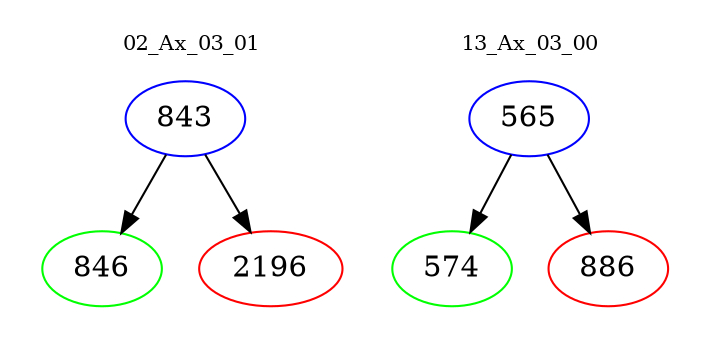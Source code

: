 digraph{
subgraph cluster_0 {
color = white
label = "02_Ax_03_01";
fontsize=10;
T0_843 [label="843", color="blue"]
T0_843 -> T0_846 [color="black"]
T0_846 [label="846", color="green"]
T0_843 -> T0_2196 [color="black"]
T0_2196 [label="2196", color="red"]
}
subgraph cluster_1 {
color = white
label = "13_Ax_03_00";
fontsize=10;
T1_565 [label="565", color="blue"]
T1_565 -> T1_574 [color="black"]
T1_574 [label="574", color="green"]
T1_565 -> T1_886 [color="black"]
T1_886 [label="886", color="red"]
}
}
